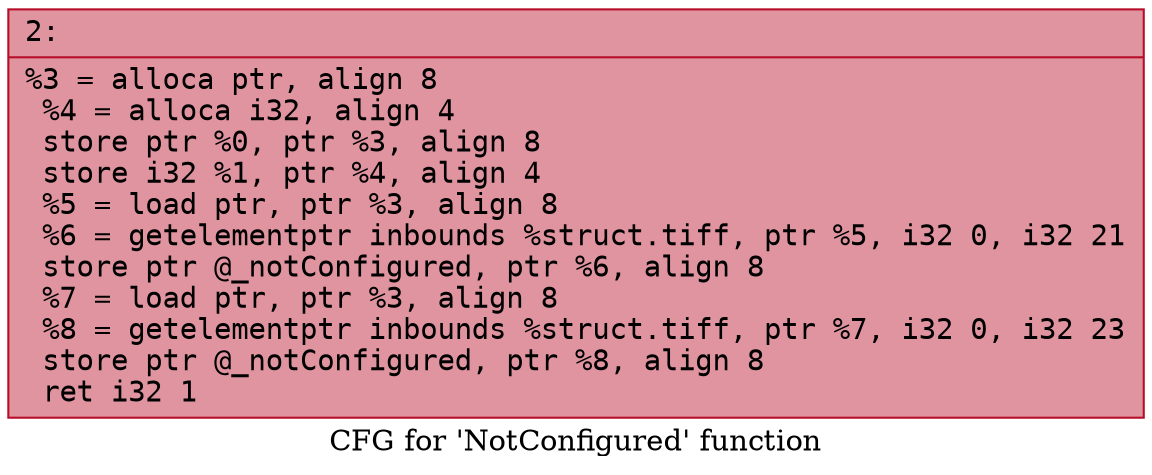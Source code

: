 digraph "CFG for 'NotConfigured' function" {
	label="CFG for 'NotConfigured' function";

	Node0x600001bfa260 [shape=record,color="#b70d28ff", style=filled, fillcolor="#b70d2870" fontname="Courier",label="{2:\l|  %3 = alloca ptr, align 8\l  %4 = alloca i32, align 4\l  store ptr %0, ptr %3, align 8\l  store i32 %1, ptr %4, align 4\l  %5 = load ptr, ptr %3, align 8\l  %6 = getelementptr inbounds %struct.tiff, ptr %5, i32 0, i32 21\l  store ptr @_notConfigured, ptr %6, align 8\l  %7 = load ptr, ptr %3, align 8\l  %8 = getelementptr inbounds %struct.tiff, ptr %7, i32 0, i32 23\l  store ptr @_notConfigured, ptr %8, align 8\l  ret i32 1\l}"];
}
